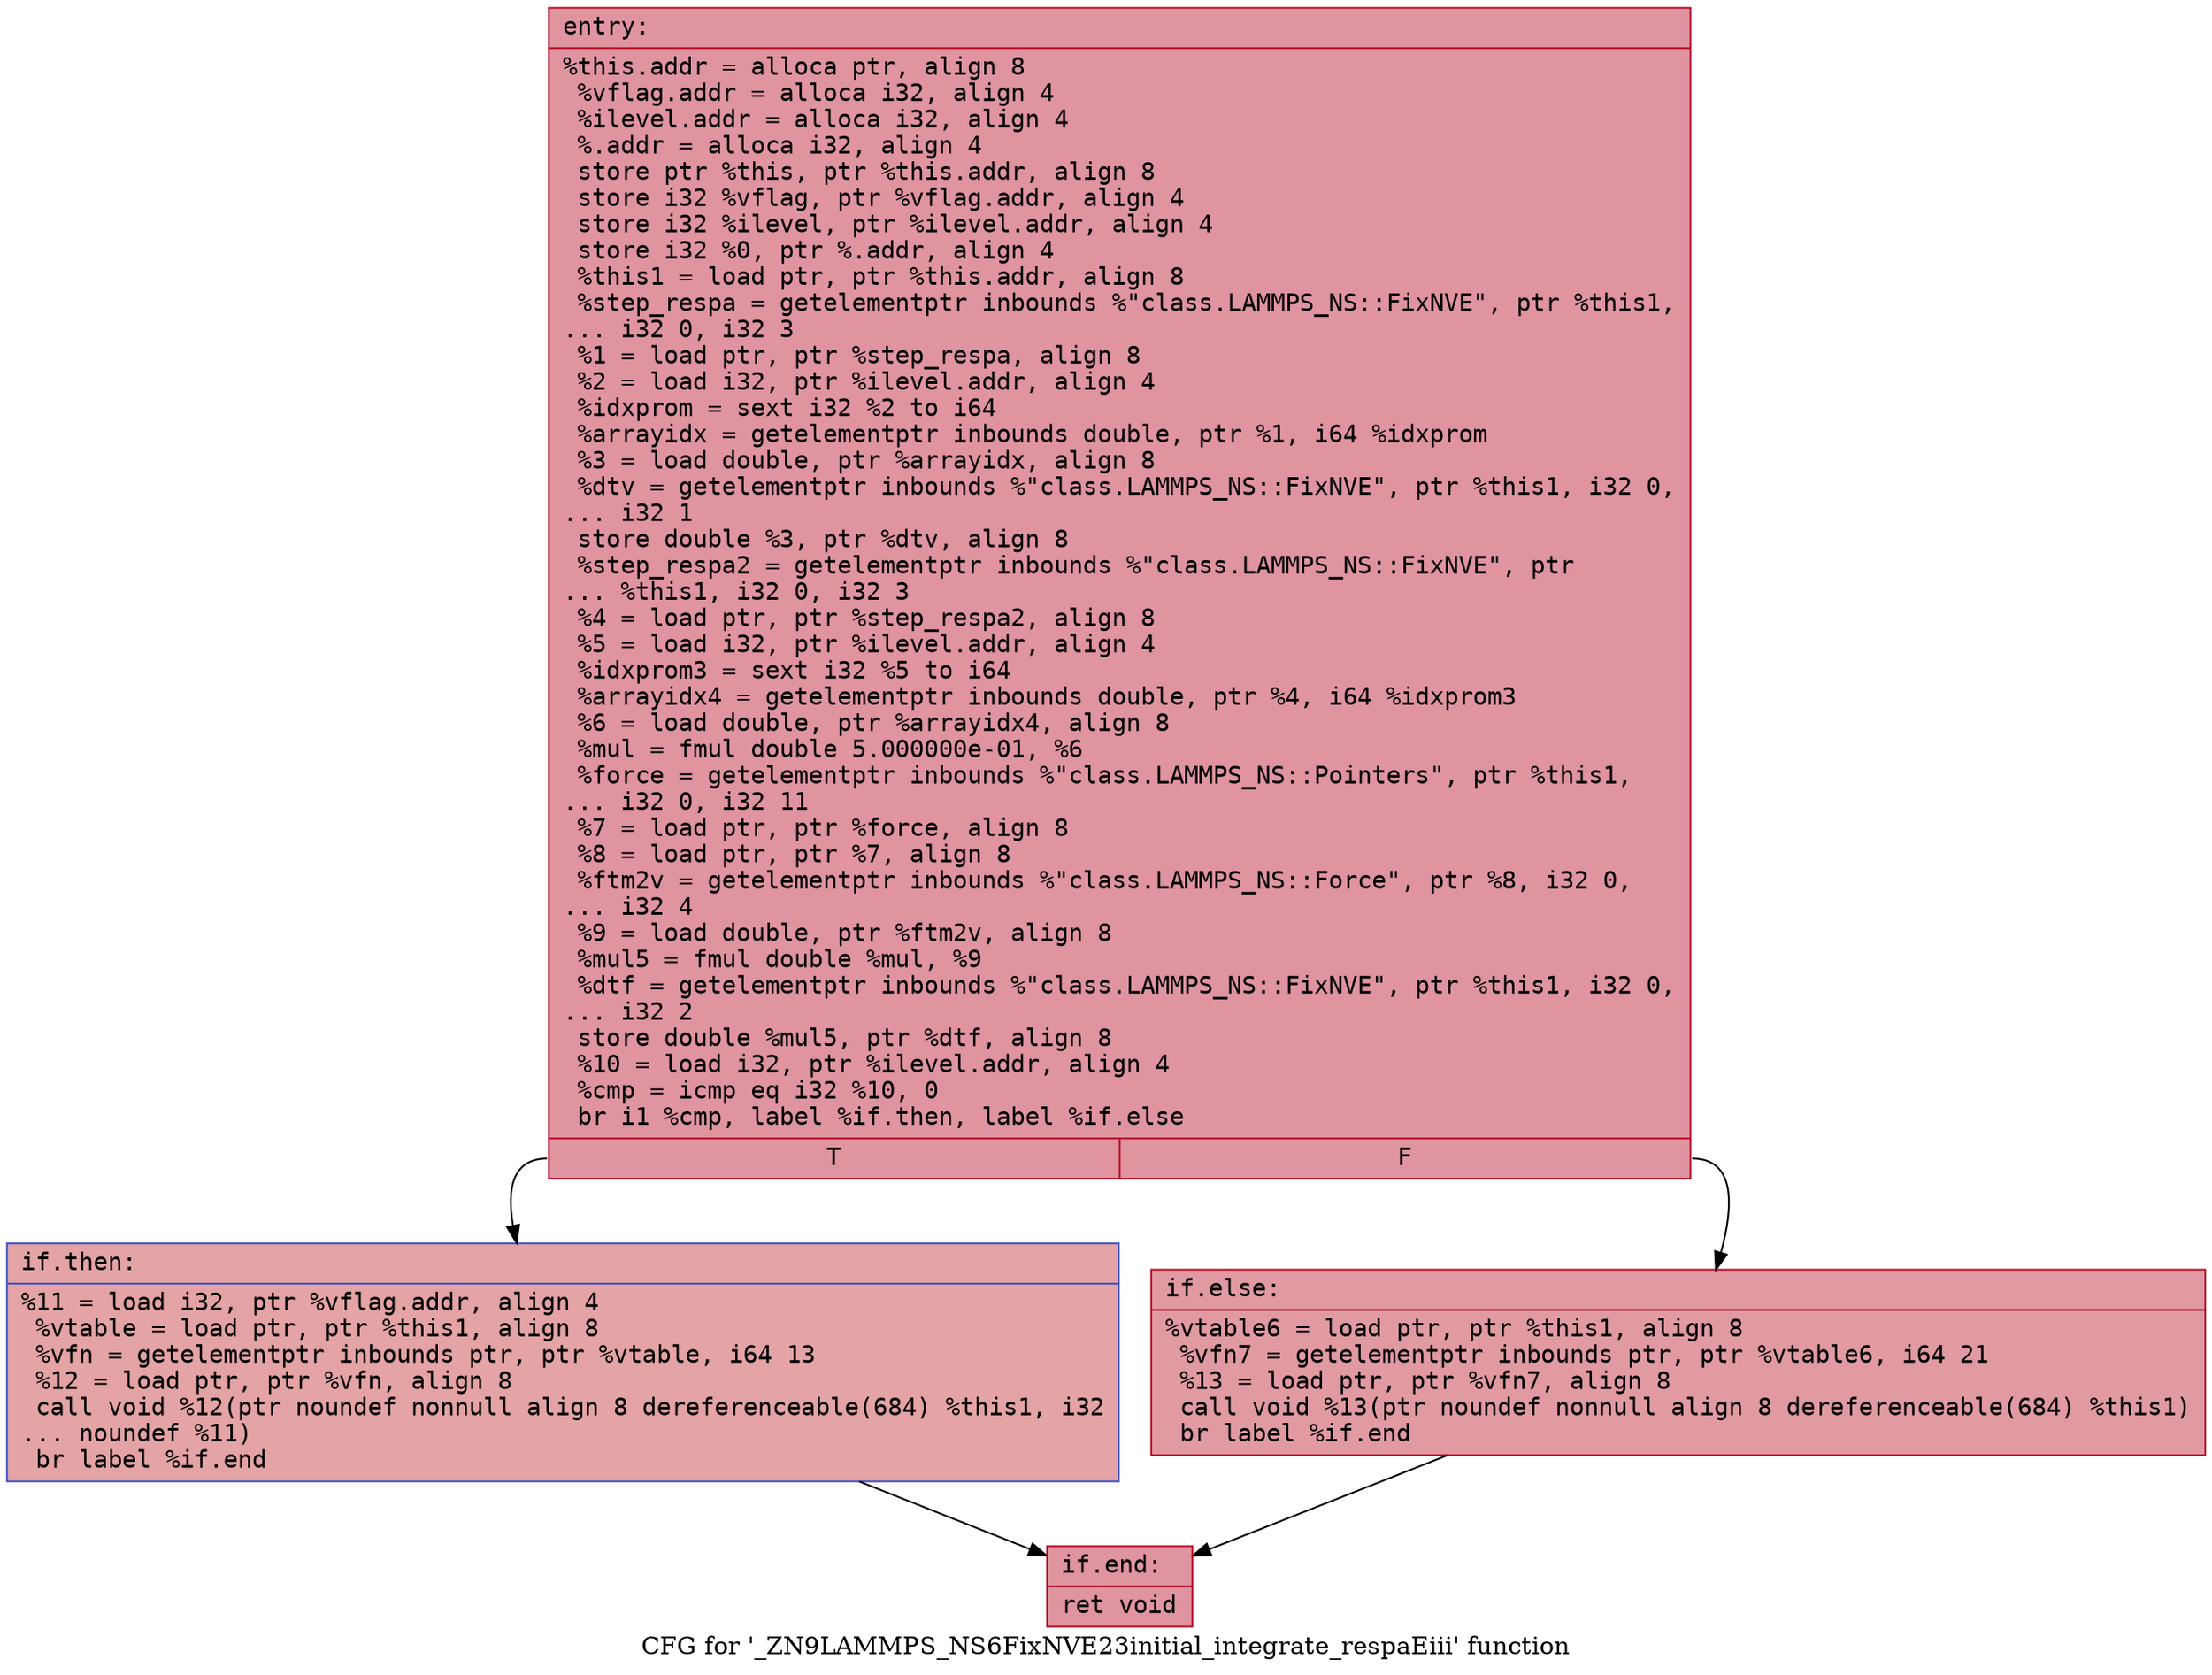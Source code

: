 digraph "CFG for '_ZN9LAMMPS_NS6FixNVE23initial_integrate_respaEiii' function" {
	label="CFG for '_ZN9LAMMPS_NS6FixNVE23initial_integrate_respaEiii' function";

	Node0x55a6eebb3190 [shape=record,color="#b70d28ff", style=filled, fillcolor="#b70d2870" fontname="Courier",label="{entry:\l|  %this.addr = alloca ptr, align 8\l  %vflag.addr = alloca i32, align 4\l  %ilevel.addr = alloca i32, align 4\l  %.addr = alloca i32, align 4\l  store ptr %this, ptr %this.addr, align 8\l  store i32 %vflag, ptr %vflag.addr, align 4\l  store i32 %ilevel, ptr %ilevel.addr, align 4\l  store i32 %0, ptr %.addr, align 4\l  %this1 = load ptr, ptr %this.addr, align 8\l  %step_respa = getelementptr inbounds %\"class.LAMMPS_NS::FixNVE\", ptr %this1,\l... i32 0, i32 3\l  %1 = load ptr, ptr %step_respa, align 8\l  %2 = load i32, ptr %ilevel.addr, align 4\l  %idxprom = sext i32 %2 to i64\l  %arrayidx = getelementptr inbounds double, ptr %1, i64 %idxprom\l  %3 = load double, ptr %arrayidx, align 8\l  %dtv = getelementptr inbounds %\"class.LAMMPS_NS::FixNVE\", ptr %this1, i32 0,\l... i32 1\l  store double %3, ptr %dtv, align 8\l  %step_respa2 = getelementptr inbounds %\"class.LAMMPS_NS::FixNVE\", ptr\l... %this1, i32 0, i32 3\l  %4 = load ptr, ptr %step_respa2, align 8\l  %5 = load i32, ptr %ilevel.addr, align 4\l  %idxprom3 = sext i32 %5 to i64\l  %arrayidx4 = getelementptr inbounds double, ptr %4, i64 %idxprom3\l  %6 = load double, ptr %arrayidx4, align 8\l  %mul = fmul double 5.000000e-01, %6\l  %force = getelementptr inbounds %\"class.LAMMPS_NS::Pointers\", ptr %this1,\l... i32 0, i32 11\l  %7 = load ptr, ptr %force, align 8\l  %8 = load ptr, ptr %7, align 8\l  %ftm2v = getelementptr inbounds %\"class.LAMMPS_NS::Force\", ptr %8, i32 0,\l... i32 4\l  %9 = load double, ptr %ftm2v, align 8\l  %mul5 = fmul double %mul, %9\l  %dtf = getelementptr inbounds %\"class.LAMMPS_NS::FixNVE\", ptr %this1, i32 0,\l... i32 2\l  store double %mul5, ptr %dtf, align 8\l  %10 = load i32, ptr %ilevel.addr, align 4\l  %cmp = icmp eq i32 %10, 0\l  br i1 %cmp, label %if.then, label %if.else\l|{<s0>T|<s1>F}}"];
	Node0x55a6eebb3190:s0 -> Node0x55a6eebb58c0[tooltip="entry -> if.then\nProbability 37.50%" ];
	Node0x55a6eebb3190:s1 -> Node0x55a6eebb5930[tooltip="entry -> if.else\nProbability 62.50%" ];
	Node0x55a6eebb58c0 [shape=record,color="#3d50c3ff", style=filled, fillcolor="#c32e3170" fontname="Courier",label="{if.then:\l|  %11 = load i32, ptr %vflag.addr, align 4\l  %vtable = load ptr, ptr %this1, align 8\l  %vfn = getelementptr inbounds ptr, ptr %vtable, i64 13\l  %12 = load ptr, ptr %vfn, align 8\l  call void %12(ptr noundef nonnull align 8 dereferenceable(684) %this1, i32\l... noundef %11)\l  br label %if.end\l}"];
	Node0x55a6eebb58c0 -> Node0x55a6eebb5fc0[tooltip="if.then -> if.end\nProbability 100.00%" ];
	Node0x55a6eebb5930 [shape=record,color="#b70d28ff", style=filled, fillcolor="#bb1b2c70" fontname="Courier",label="{if.else:\l|  %vtable6 = load ptr, ptr %this1, align 8\l  %vfn7 = getelementptr inbounds ptr, ptr %vtable6, i64 21\l  %13 = load ptr, ptr %vfn7, align 8\l  call void %13(ptr noundef nonnull align 8 dereferenceable(684) %this1)\l  br label %if.end\l}"];
	Node0x55a6eebb5930 -> Node0x55a6eebb5fc0[tooltip="if.else -> if.end\nProbability 100.00%" ];
	Node0x55a6eebb5fc0 [shape=record,color="#b70d28ff", style=filled, fillcolor="#b70d2870" fontname="Courier",label="{if.end:\l|  ret void\l}"];
}
